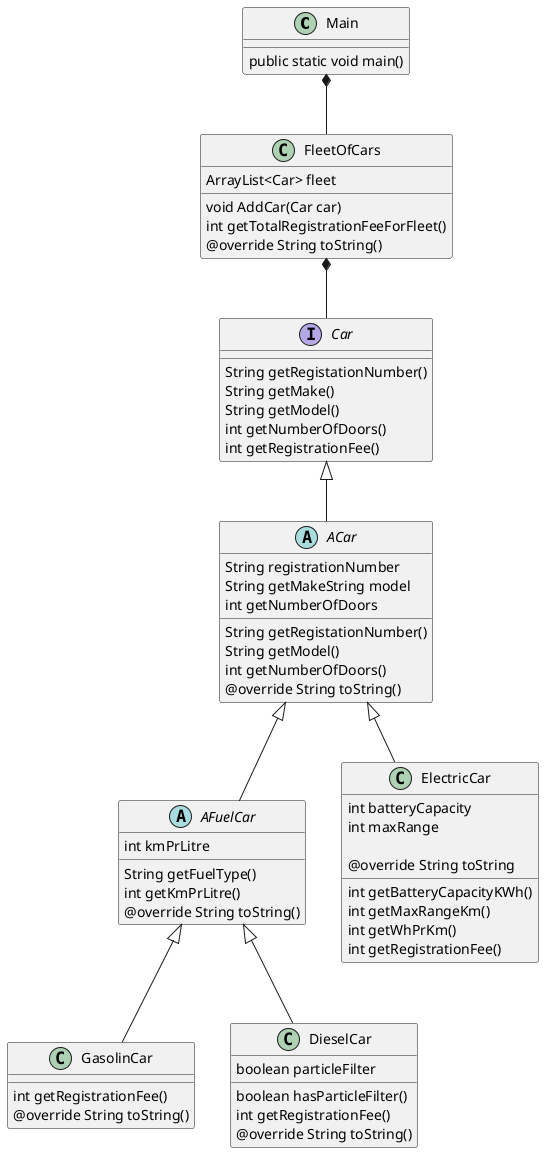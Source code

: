 @startuml

Main *-- FleetOfCars
FleetOfCars *-- Car
Car <|-- ACar
ACar <|-- AFuelCar
ACar <|-- ElectricCar
AFuelCar <|-- GasolinCar
AFuelCar <|-- DieselCar

class Main{
public static void main()
}

class FleetOfCars{

ArrayList<Car> fleet

void AddCar(Car car)
int getTotalRegistrationFeeForFleet()
@override String toString()
}

Interface Car{
String getRegistationNumber()
String getMake()
String getModel()
int getNumberOfDoors()
int getRegistrationFee()
}

Abstract class ACar{
String registrationNumber
String getMakeString model
int getNumberOfDoors

String getRegistationNumber()
String getModel()
int getNumberOfDoors()
@override String toString()
}

Abstract class AFuelCar{
int kmPrLitre
String getFuelType()
int getKmPrLitre()
@override String toString()
}

class ElectricCar{
int batteryCapacity
int maxRange

int getBatteryCapacityKWh()
int getMaxRangeKm()
int getWhPrKm()
int getRegistrationFee()
@override String toString
}

class GasolinCar{
int getRegistrationFee()
@override String toString()
}

class DieselCar{
boolean particleFilter
boolean hasParticleFilter()
int getRegistrationFee()
@override String toString()
}

@enduml